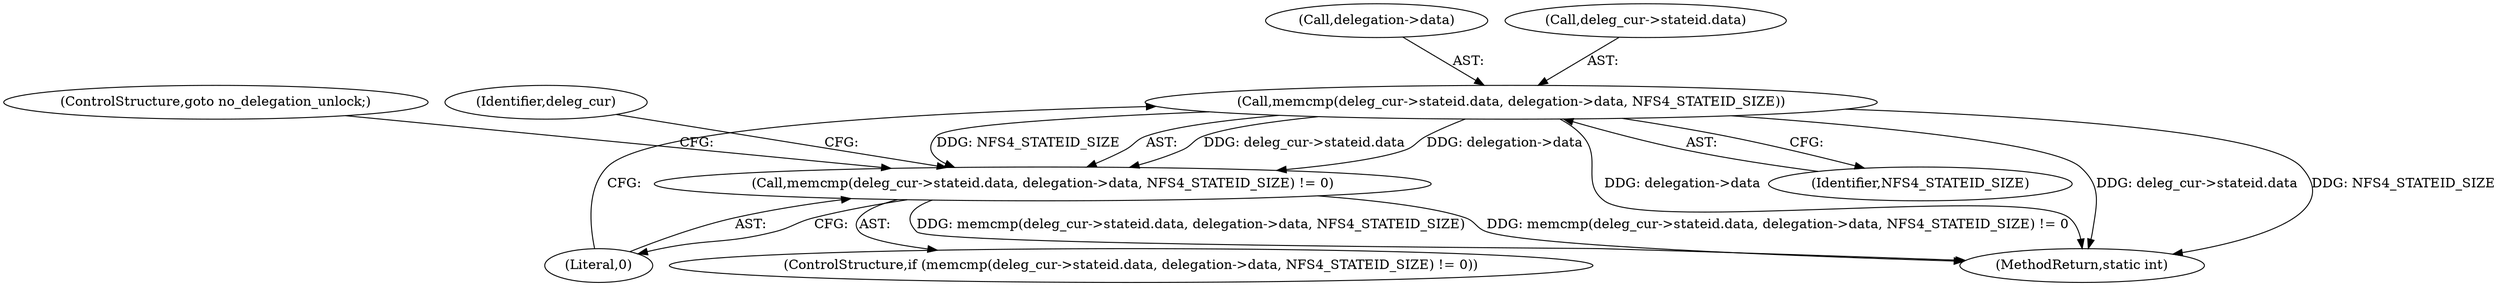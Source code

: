 digraph "0_linux_dc0b027dfadfcb8a5504f7d8052754bf8d501ab9_25@API" {
"1000168" [label="(Call,memcmp(deleg_cur->stateid.data, delegation->data, NFS4_STATEID_SIZE))"];
"1000167" [label="(Call,memcmp(deleg_cur->stateid.data, delegation->data, NFS4_STATEID_SIZE) != 0)"];
"1000219" [label="(MethodReturn,static int)"];
"1000178" [label="(Literal,0)"];
"1000177" [label="(Identifier,NFS4_STATEID_SIZE)"];
"1000174" [label="(Call,delegation->data)"];
"1000168" [label="(Call,memcmp(deleg_cur->stateid.data, delegation->data, NFS4_STATEID_SIZE))"];
"1000166" [label="(ControlStructure,if (memcmp(deleg_cur->stateid.data, delegation->data, NFS4_STATEID_SIZE) != 0))"];
"1000167" [label="(Call,memcmp(deleg_cur->stateid.data, delegation->data, NFS4_STATEID_SIZE) != 0)"];
"1000179" [label="(ControlStructure,goto no_delegation_unlock;)"];
"1000181" [label="(Identifier,deleg_cur)"];
"1000169" [label="(Call,deleg_cur->stateid.data)"];
"1000168" -> "1000167"  [label="AST: "];
"1000168" -> "1000177"  [label="CFG: "];
"1000169" -> "1000168"  [label="AST: "];
"1000174" -> "1000168"  [label="AST: "];
"1000177" -> "1000168"  [label="AST: "];
"1000178" -> "1000168"  [label="CFG: "];
"1000168" -> "1000219"  [label="DDG: deleg_cur->stateid.data"];
"1000168" -> "1000219"  [label="DDG: NFS4_STATEID_SIZE"];
"1000168" -> "1000219"  [label="DDG: delegation->data"];
"1000168" -> "1000167"  [label="DDG: deleg_cur->stateid.data"];
"1000168" -> "1000167"  [label="DDG: delegation->data"];
"1000168" -> "1000167"  [label="DDG: NFS4_STATEID_SIZE"];
"1000167" -> "1000166"  [label="AST: "];
"1000167" -> "1000178"  [label="CFG: "];
"1000178" -> "1000167"  [label="AST: "];
"1000179" -> "1000167"  [label="CFG: "];
"1000181" -> "1000167"  [label="CFG: "];
"1000167" -> "1000219"  [label="DDG: memcmp(deleg_cur->stateid.data, delegation->data, NFS4_STATEID_SIZE)"];
"1000167" -> "1000219"  [label="DDG: memcmp(deleg_cur->stateid.data, delegation->data, NFS4_STATEID_SIZE) != 0"];
}
